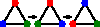 size(50, 50);

pair pA = (0, 1);
real r = 120;
pair pB = (cos(radians(r)), sin(radians(r))) * pA;
pair pC = (cos(radians(r)), sin(radians(r))) * pB;

void tdraw(pair pA, pair pB, pair pC, pair pos) {
    draw(shift(pos)*(pA--pB--pC--cycle));
    dot(shift(pos)*pA, red);
    dot(shift(pos)*pB, blue);
    dot(shift(pos)*pC, deepgreen);
}

pair pos = (0,0);

tdraw(pA, pB, pC, pos);

pair p = pB;
pB = pC;
pC = p;

draw((1,0)--(1.5,0),EndArrow);

tdraw(pA, pB, pC, (2.5,0));

pair rot = (cos(radians(r)), sin(radians(r)));
pA = rot * pA;
pB = rot * pB;
pC = rot * pC;


draw((3.5,0)--(4,0),EndArrow);


tdraw(pA, pB, pC, (5,0));
